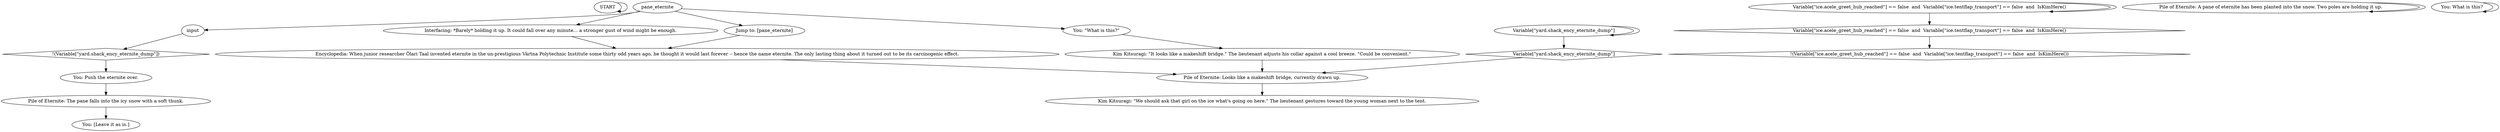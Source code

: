 # ICE / ETERNITE
# this dialogue for pushing over eternite for you know very darksoulsy shortcut, yes, gut design.
# ==================================================
digraph G {
	  0 [label="START"];
	  1 [label="input"];
	  2 [label="You: [Leave it as is.]"];
	  3 [label="Variable[\"ice.acele_greet_hub_reached\"] == false  and  Variable[\"ice.tentflap_transport\"] == false  and  IsKimHere()"];
	  4 [label="Variable[\"ice.acele_greet_hub_reached\"] == false  and  Variable[\"ice.tentflap_transport\"] == false  and  IsKimHere()", shape=diamond];
	  5 [label="!(Variable[\"ice.acele_greet_hub_reached\"] == false  and  Variable[\"ice.tentflap_transport\"] == false  and  IsKimHere())", shape=diamond];
	  6 [label="Kim Kitsuragi: \"We should ask that girl on the ice what's going on here.\" The lieutenant gestures toward the young woman next to the tent."];
	  7 [label="Variable[\"yard.shack_ency_eternite_dump\"]"];
	  8 [label="Variable[\"yard.shack_ency_eternite_dump\"]", shape=diamond];
	  9 [label="!(Variable[\"yard.shack_ency_eternite_dump\"])", shape=diamond];
	  10 [label="Pile of Eternite: A pane of eternite has been planted into the snow. Two poles are holding it up."];
	  11 [label="Interfacing: *Barely* holding it up. It could fall over any minute... a stronger gust of wind might be enough."];
	  12 [label="You: What is this?"];
	  13 [label="Pile of Eternite: Looks like a makeshift bridge, currently drawn up."];
	  14 [label="Jump to: [pane_eternite]"];
	  15 [label="You: \"What is this?\""];
	  16 [label="You: Push the eternite over."];
	  17 [label="Encyclopedia: When junior researcher Õlari Taal invented eternite in the un-prestigious Värtna Polytechnic Institute some thirty odd years ago, he thought it would last forever -- hence the name eternite. The only lasting thing about it turned out to be its carcinogenic effect."];
	  18 [label="pane_eternite"];
	  19 [label="Pile of Eternite: The pane falls into the icy snow with a soft thunk."];
	  20 [label="Kim Kitsuragi: \"It looks like a makeshift bridge.\" The lieutenant adjusts his collar against a cool breeze. \"Could be convenient.\""];
	  0 -> 0
	  1 -> 9
	  3 -> 3
	  3 -> 4
	  4 -> 5
	  7 -> 8
	  7 -> 7
	  8 -> 13
	  9 -> 16
	  10 -> 10
	  11 -> 17
	  12 -> 12
	  13 -> 6
	  14 -> 17
	  15 -> 20
	  16 -> 19
	  17 -> 13
	  18 -> 1
	  18 -> 11
	  18 -> 14
	  18 -> 15
	  19 -> 2
	  20 -> 13
}

